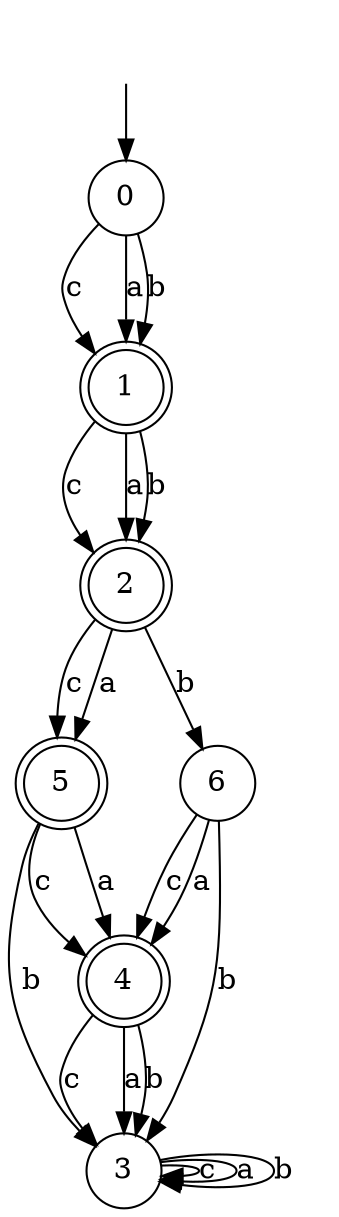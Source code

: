 digraph g {
__start [label=""shape=none]
	0[shape="circle" label="0"]
	1[shape="doublecircle" label="1"]
	2[shape="doublecircle" label="2"]
	3[shape="circle" label="3"]
	4[shape="doublecircle" label="4"]
	5[shape="doublecircle" label="5"]
	6[shape="circle" label="6"]
__start -> 0
	0->1 [label="c"]
	0->1 [label="a"]
	0->1 [label="b"]
	1->2 [label="c"]
	1->2 [label="a"]
	1->2 [label="b"]
	2->5 [label="c"]
	2->5 [label="a"]
	2->6 [label="b"]
	3->3 [label="c"]
	3->3 [label="a"]
	3->3 [label="b"]
	4->3 [label="c"]
	4->3 [label="a"]
	4->3 [label="b"]
	5->4 [label="c"]
	5->4 [label="a"]
	5->3 [label="b"]
	6->4 [label="c"]
	6->4 [label="a"]
	6->3 [label="b"]
}
